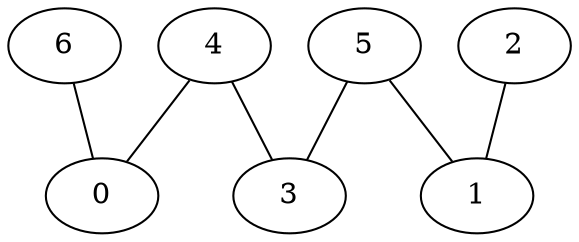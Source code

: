 graph {
    0 [ label = "0" ]
    1 [ label = "1" ]
    2 [ label = "2" ]
    3 [ label = "3" ]
    4 [ label = "4" ]
    5 [ label = "5" ]
    6 [ label = "6" ]
    2 -- 1 [ ]
    5 -- 1 [ ]
    4 -- 3 [ ]
    6 -- 0 [ ]
    5 -- 3 [ ]
    4 -- 0 [ ]
}
